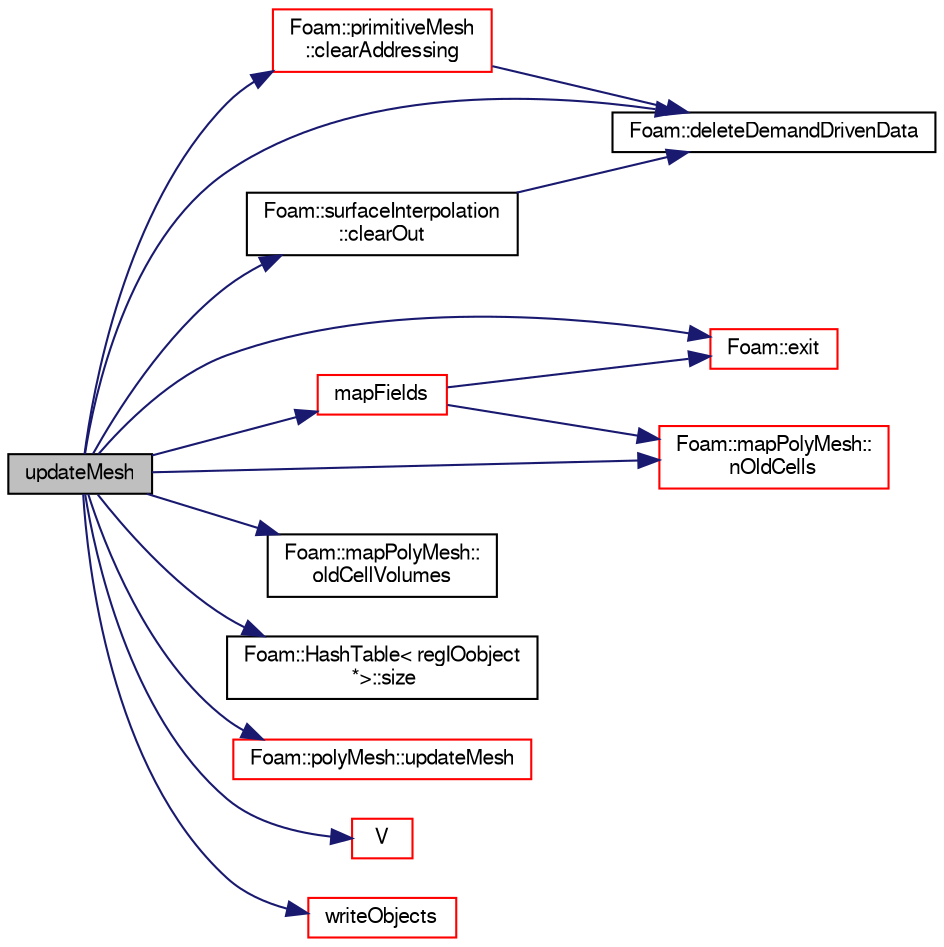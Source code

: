 digraph "updateMesh"
{
  bgcolor="transparent";
  edge [fontname="FreeSans",fontsize="10",labelfontname="FreeSans",labelfontsize="10"];
  node [fontname="FreeSans",fontsize="10",shape=record];
  rankdir="LR";
  Node37064 [label="updateMesh",height=0.2,width=0.4,color="black", fillcolor="grey75", style="filled", fontcolor="black"];
  Node37064 -> Node37065 [color="midnightblue",fontsize="10",style="solid",fontname="FreeSans"];
  Node37065 [label="Foam::primitiveMesh\l::clearAddressing",height=0.2,width=0.4,color="red",URL="$a27530.html#aac1ee7169044dccb262b78097d6ab1a8",tooltip="Clear topological data. "];
  Node37065 -> Node37068 [color="midnightblue",fontsize="10",style="solid",fontname="FreeSans"];
  Node37068 [label="Foam::deleteDemandDrivenData",height=0.2,width=0.4,color="black",URL="$a21124.html#a676ff999562d389fd174d693e17d230a"];
  Node37064 -> Node37069 [color="midnightblue",fontsize="10",style="solid",fontname="FreeSans"];
  Node37069 [label="Foam::surfaceInterpolation\l::clearOut",height=0.2,width=0.4,color="black",URL="$a23274.html#af320697688df08f1438d37a86bcaf25d",tooltip="Clear all geometry and addressing. "];
  Node37069 -> Node37068 [color="midnightblue",fontsize="10",style="solid",fontname="FreeSans"];
  Node37064 -> Node37068 [color="midnightblue",fontsize="10",style="solid",fontname="FreeSans"];
  Node37064 -> Node37070 [color="midnightblue",fontsize="10",style="solid",fontname="FreeSans"];
  Node37070 [label="Foam::exit",height=0.2,width=0.4,color="red",URL="$a21124.html#a06ca7250d8e89caf05243ec094843642"];
  Node37064 -> Node37115 [color="midnightblue",fontsize="10",style="solid",fontname="FreeSans"];
  Node37115 [label="mapFields",height=0.2,width=0.4,color="red",URL="$a22766.html#acdda95483d214b756be7af3887ef71ee",tooltip="Map all fields in time using given map. "];
  Node37115 -> Node37116 [color="midnightblue",fontsize="10",style="solid",fontname="FreeSans"];
  Node37116 [label="Foam::mapPolyMesh::\lnOldCells",height=0.2,width=0.4,color="red",URL="$a27386.html#a0078cd9d7ee600f5e1057cf88c44da86",tooltip="Number of old cells. "];
  Node37115 -> Node37070 [color="midnightblue",fontsize="10",style="solid",fontname="FreeSans"];
  Node37064 -> Node37116 [color="midnightblue",fontsize="10",style="solid",fontname="FreeSans"];
  Node37064 -> Node37132 [color="midnightblue",fontsize="10",style="solid",fontname="FreeSans"];
  Node37132 [label="Foam::mapPolyMesh::\loldCellVolumes",height=0.2,width=0.4,color="black",URL="$a27386.html#ab4d6cf0311136cb56bbb22569fb8091f"];
  Node37064 -> Node37133 [color="midnightblue",fontsize="10",style="solid",fontname="FreeSans"];
  Node37133 [label="Foam::HashTable\< regIOobject\l *\>::size",height=0.2,width=0.4,color="black",URL="$a25702.html#a47b3bf30da1eb3ab8076b5fbe00e0494",tooltip="Return number of elements in table. "];
  Node37064 -> Node37134 [color="midnightblue",fontsize="10",style="solid",fontname="FreeSans"];
  Node37134 [label="Foam::polyMesh::updateMesh",height=0.2,width=0.4,color="red",URL="$a27410.html#a9c8cde0b192708d622d874f8cc2df66d",tooltip="Update the mesh corresponding to given map. "];
  Node37064 -> Node37146 [color="midnightblue",fontsize="10",style="solid",fontname="FreeSans"];
  Node37146 [label="V",height=0.2,width=0.4,color="red",URL="$a22766.html#a154893d1a508aff074b16eaeaa396aea",tooltip="Return cell volumes. "];
  Node37064 -> Node37162 [color="midnightblue",fontsize="10",style="solid",fontname="FreeSans"];
  Node37162 [label="writeObjects",height=0.2,width=0.4,color="red",URL="$a22766.html#ae73c1377bf848e31528fce0642406920",tooltip="Write the underlying polyMesh and other data. "];
}
